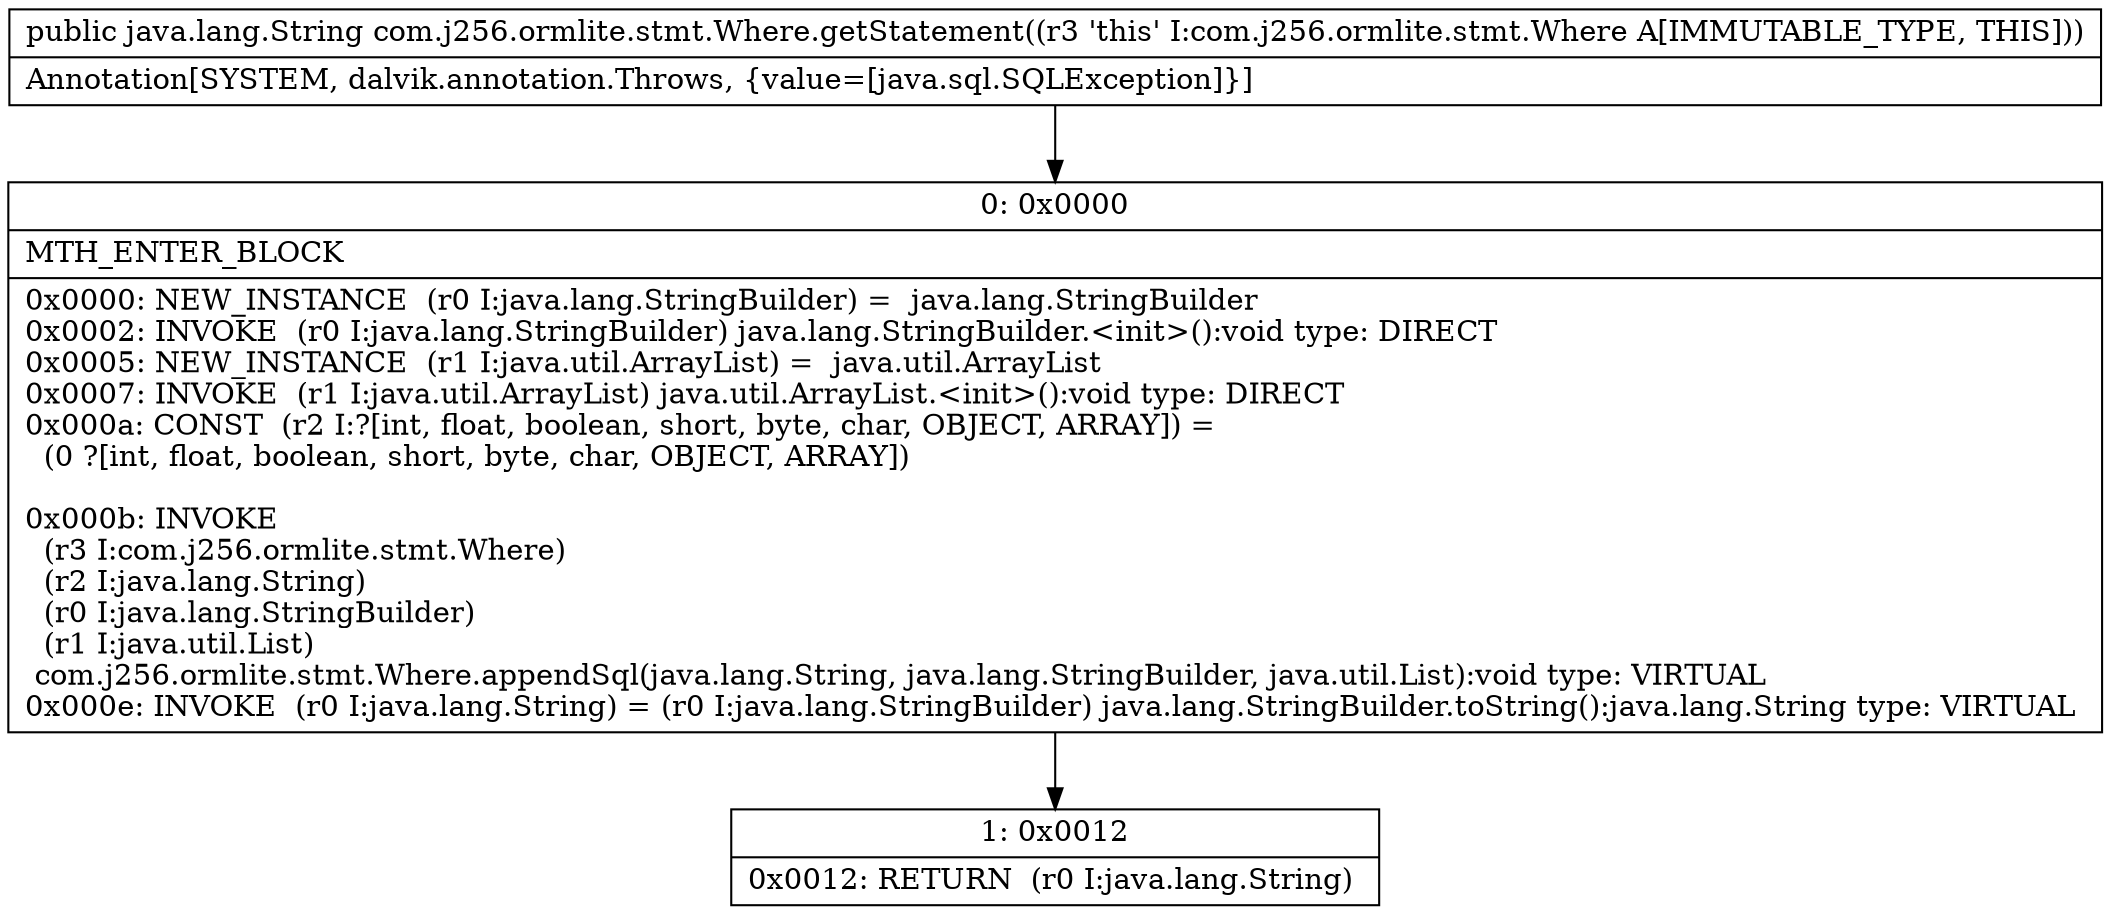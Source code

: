 digraph "CFG forcom.j256.ormlite.stmt.Where.getStatement()Ljava\/lang\/String;" {
Node_0 [shape=record,label="{0\:\ 0x0000|MTH_ENTER_BLOCK\l|0x0000: NEW_INSTANCE  (r0 I:java.lang.StringBuilder) =  java.lang.StringBuilder \l0x0002: INVOKE  (r0 I:java.lang.StringBuilder) java.lang.StringBuilder.\<init\>():void type: DIRECT \l0x0005: NEW_INSTANCE  (r1 I:java.util.ArrayList) =  java.util.ArrayList \l0x0007: INVOKE  (r1 I:java.util.ArrayList) java.util.ArrayList.\<init\>():void type: DIRECT \l0x000a: CONST  (r2 I:?[int, float, boolean, short, byte, char, OBJECT, ARRAY]) = \l  (0 ?[int, float, boolean, short, byte, char, OBJECT, ARRAY])\l \l0x000b: INVOKE  \l  (r3 I:com.j256.ormlite.stmt.Where)\l  (r2 I:java.lang.String)\l  (r0 I:java.lang.StringBuilder)\l  (r1 I:java.util.List)\l com.j256.ormlite.stmt.Where.appendSql(java.lang.String, java.lang.StringBuilder, java.util.List):void type: VIRTUAL \l0x000e: INVOKE  (r0 I:java.lang.String) = (r0 I:java.lang.StringBuilder) java.lang.StringBuilder.toString():java.lang.String type: VIRTUAL \l}"];
Node_1 [shape=record,label="{1\:\ 0x0012|0x0012: RETURN  (r0 I:java.lang.String) \l}"];
MethodNode[shape=record,label="{public java.lang.String com.j256.ormlite.stmt.Where.getStatement((r3 'this' I:com.j256.ormlite.stmt.Where A[IMMUTABLE_TYPE, THIS]))  | Annotation[SYSTEM, dalvik.annotation.Throws, \{value=[java.sql.SQLException]\}]\l}"];
MethodNode -> Node_0;
Node_0 -> Node_1;
}


